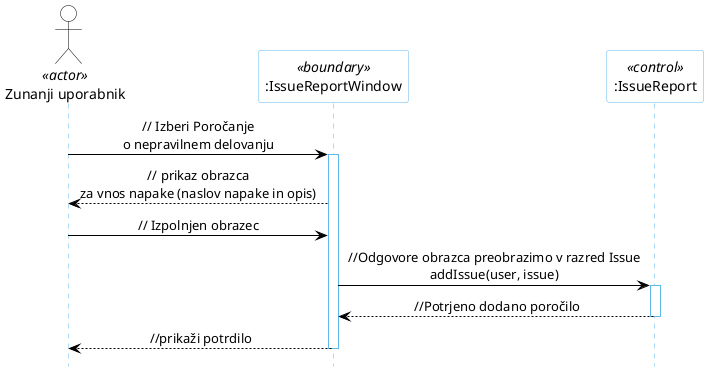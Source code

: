 @startuml urejanjeSeznamaOpravil
hide footbox

skinparam backgroundcolor transparent
skinparam defaultTextAlignment center
skinparam actorBorderColor black
skinparam actorBackgroundColor white
skinparam arrowColor black  
skinparam sequenceLifeLineBorderColor #5FB8EC
skinparam sequenceParticipantBorderColor #5FB8EC
skinparam sequenceParticipantBackgroundColor white

actor "Zunanji uporabnik" as zup<<actor>>
participant ":IssueReportWindow" as Vmesnik <<boundary>>
participant ":IssueReport" as report <<control>>



zup -> Vmesnik: // Izberi Poročanje\no nepravilnem delovanju

activate Vmesnik
zup <-- Vmesnik: // prikaz obrazca\nza vnos napake (naslov napake in opis)
zup -> Vmesnik: // Izpolnjen obrazec

Vmesnik -> report: //Odgovore obrazca preobrazimo v razred Issue\naddIssue(user, issue)
activate report


Vmesnik <-- report: //Potrjeno dodano poročilo
deactivate report
zup <-- Vmesnik: //prikaži potrdilo
deactivate Vmesnik

